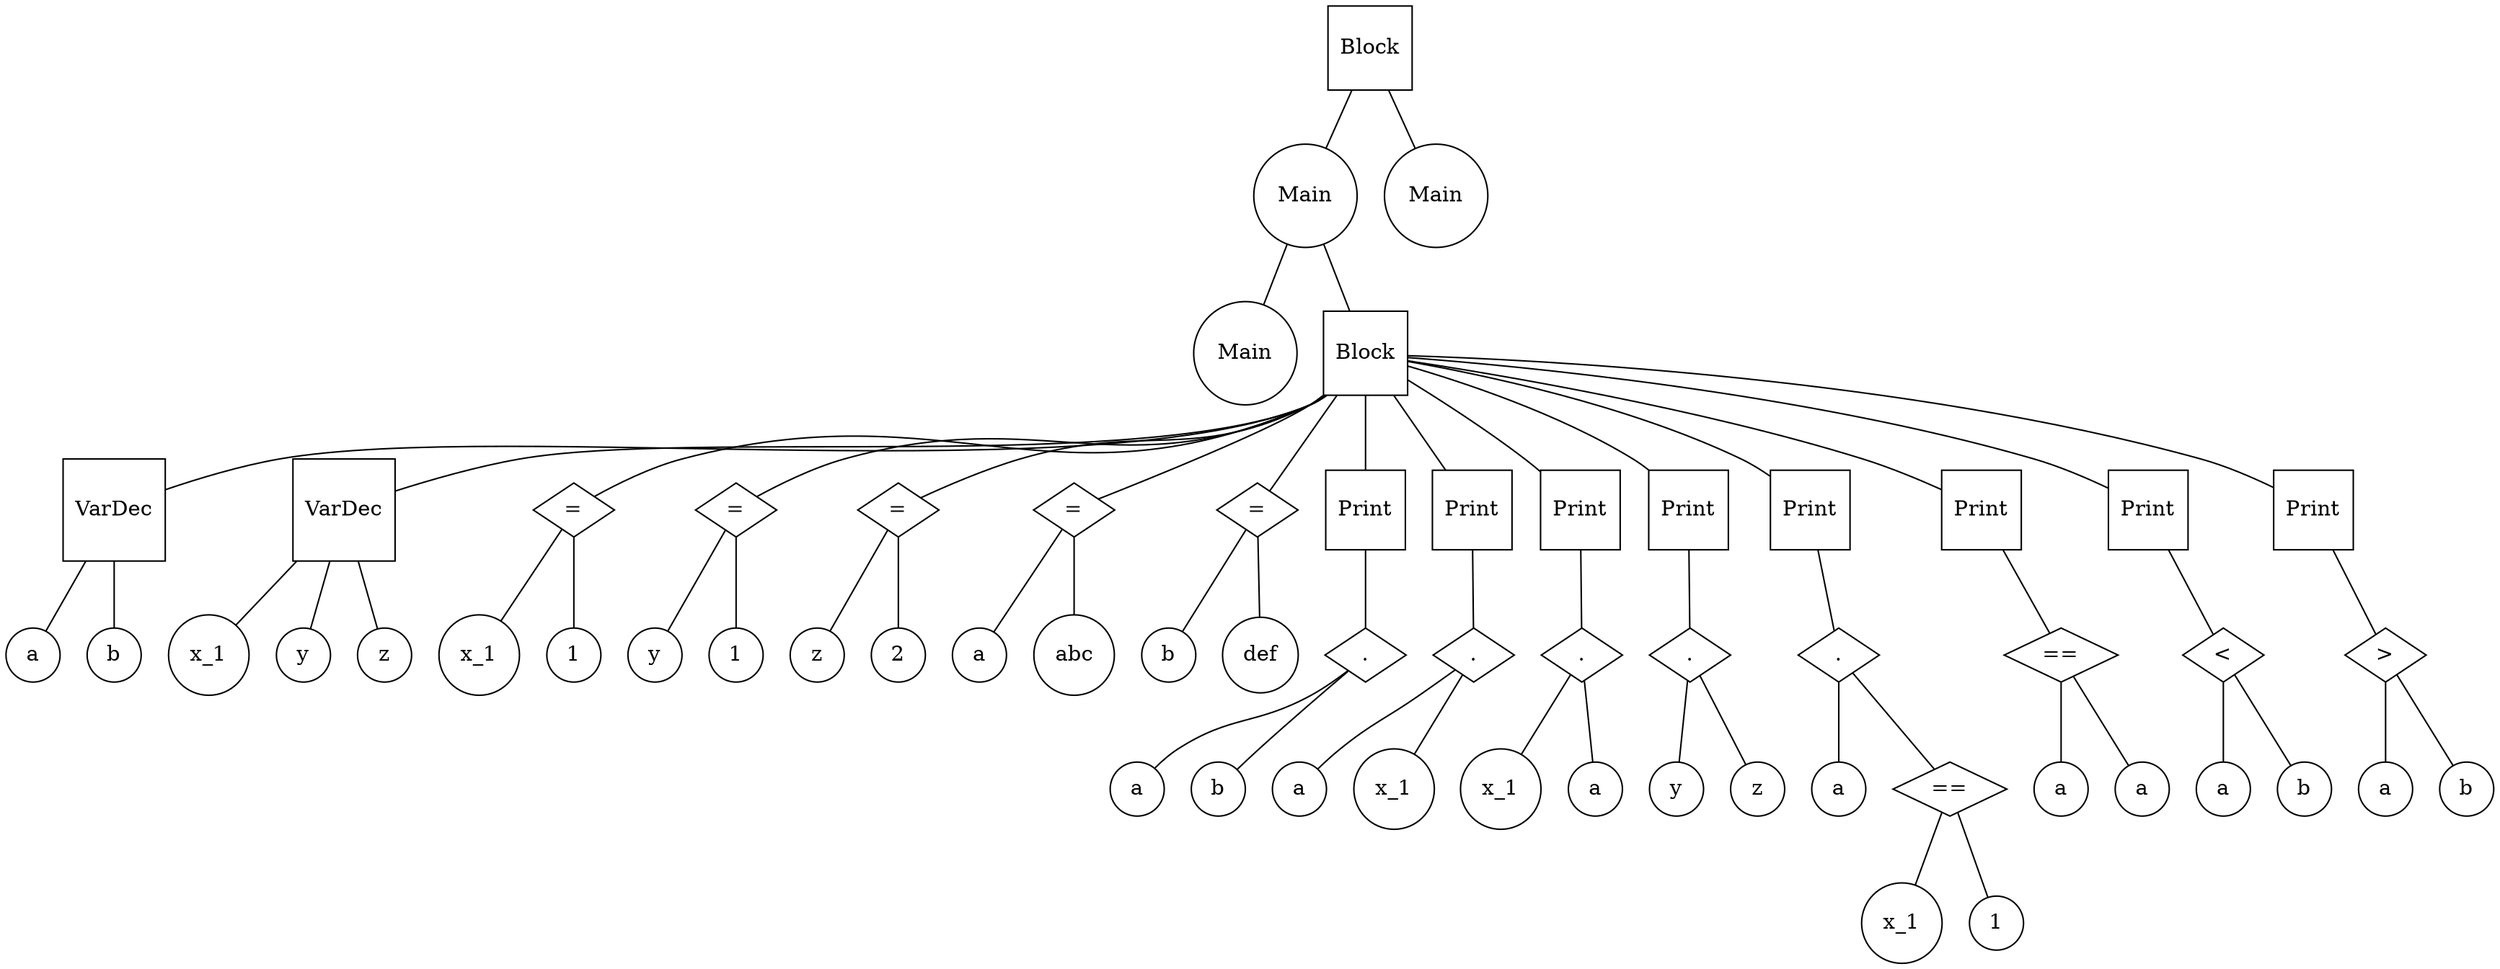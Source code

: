 graph g {
n0 [label = "Block", shape="square"]
n1 [label = "Main", shape="circle"]
n2 [label = "Main", shape="circle"]
n3 [label = "Block", shape="square"]
n4 [label = "VarDec", shape="square"]
n5 [label = "a", shape="circle"]
n6 [label = "b", shape="circle"]
n7 [label = "VarDec", shape="square"]
n8 [label = "x_1", shape="circle"]
n9 [label = "y", shape="circle"]
n10 [label = "z", shape="circle"]
n11 [label = "x_1", shape="circle"]
n12 [label = "=", shape="diamond"]
n13 [label = "1", shape="circle"]
n14 [label = "y", shape="circle"]
n15 [label = "=", shape="diamond"]
n16 [label = "1", shape="circle"]
n17 [label = "z", shape="circle"]
n18 [label = "=", shape="diamond"]
n19 [label = "2", shape="circle"]
n20 [label = "a", shape="circle"]
n21 [label = "=", shape="diamond"]
n22 [label = "abc", shape="circle"]
n23 [label = "b", shape="circle"]
n24 [label = "=", shape="diamond"]
n25 [label = "def", shape="circle"]
n26 [label = "Print", shape="square"]
n27 [label = "a", shape="circle"]
n28 [label = ".", shape="diamond"]
n29 [label = "b", shape="circle"]
n30 [label = "Print", shape="square"]
n31 [label = "a", shape="circle"]
n32 [label = ".", shape="diamond"]
n33 [label = "x_1", shape="circle"]
n34 [label = "Print", shape="square"]
n35 [label = "x_1", shape="circle"]
n36 [label = ".", shape="diamond"]
n37 [label = "a", shape="circle"]
n38 [label = "Print", shape="square"]
n39 [label = "y", shape="circle"]
n40 [label = ".", shape="diamond"]
n41 [label = "z", shape="circle"]
n42 [label = "Print", shape="square"]
n43 [label = "a", shape="circle"]
n44 [label = ".", shape="diamond"]
n45 [label = "x_1", shape="circle"]
n46 [label = "==", shape="diamond"]
n47 [label = "1", shape="circle"]
n48 [label = "Print", shape="square"]
n49 [label = "a", shape="circle"]
n50 [label = "==", shape="diamond"]
n51 [label = "a", shape="circle"]
n52 [label = "Print", shape="square"]
n53 [label = "a", shape="circle"]
n54 [label = "<", shape="diamond"]
n55 [label = "b", shape="circle"]
n56 [label = "Print", shape="square"]
n57 [label = "a", shape="circle"]
n58 [label = ">", shape="diamond"]
n59 [label = "b", shape="circle"]
n60 [label = "Main", shape="circle"]

"n1" -- "n2"
"n4" -- "n5"
"n4" -- "n6"
"n3" -- "n4"
"n7" -- "n8"
"n7" -- "n9"
"n7" -- "n10"
"n3" -- "n7"
"n12" -- "n11"
"n12" -- "n13"
"n3" -- "n12"
"n15" -- "n14"
"n15" -- "n16"
"n3" -- "n15"
"n18" -- "n17"
"n18" -- "n19"
"n3" -- "n18"
"n21" -- "n20"
"n21" -- "n22"
"n3" -- "n21"
"n24" -- "n23"
"n24" -- "n25"
"n3" -- "n24"
"n28" -- "n27"
"n28" -- "n29"
"n26" -- "n28"
"n3" -- "n26"
"n32" -- "n31"
"n32" -- "n33"
"n30" -- "n32"
"n3" -- "n30"
"n36" -- "n35"
"n36" -- "n37"
"n34" -- "n36"
"n3" -- "n34"
"n40" -- "n39"
"n40" -- "n41"
"n38" -- "n40"
"n3" -- "n38"
"n44" -- "n43"
"n46" -- "n45"
"n46" -- "n47"
"n44" -- "n46"
"n42" -- "n44"
"n3" -- "n42"
"n50" -- "n49"
"n50" -- "n51"
"n48" -- "n50"
"n3" -- "n48"
"n54" -- "n53"
"n54" -- "n55"
"n52" -- "n54"
"n3" -- "n52"
"n58" -- "n57"
"n58" -- "n59"
"n56" -- "n58"
"n3" -- "n56"
"n1" -- "n3"
"n0" -- "n1"
"n0" -- "n60"
}